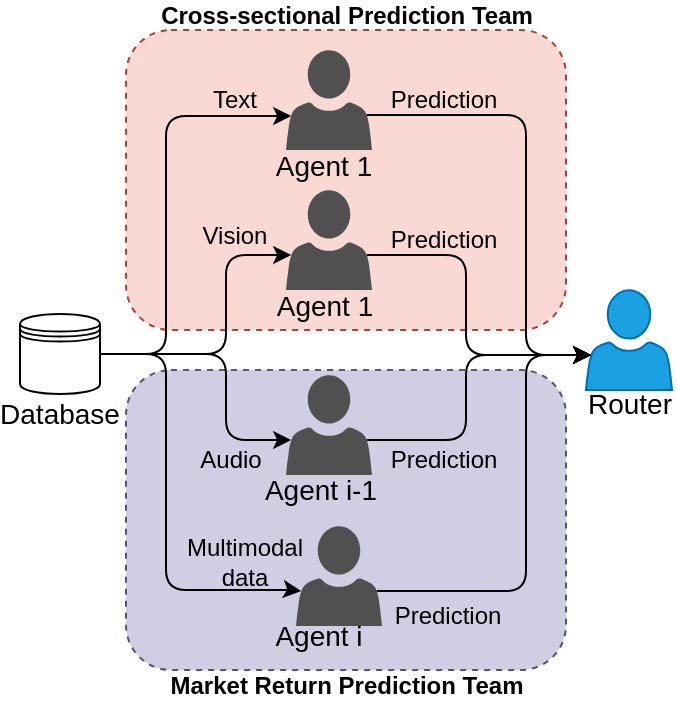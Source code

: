 <mxfile version="23.0.2" type="device">
  <diagram id="nPAHsuBVC_biOXkHt-TI" name="Page-1">
    <mxGraphModel dx="2462" dy="1056" grid="1" gridSize="10" guides="1" tooltips="1" connect="1" arrows="1" fold="1" page="1" pageScale="1" pageWidth="1400" pageHeight="700" math="0" shadow="0">
      <root>
        <mxCell id="0" />
        <mxCell id="1" parent="0" />
        <mxCell id="zbQwqUg-gE2fyg_XoSbR-26" value="" style="rounded=1;whiteSpace=wrap;html=1;fillColor=#d0cee2;strokeColor=#56517e;dashed=1;strokeWidth=1;" vertex="1" parent="1">
          <mxGeometry x="370" y="310" width="220" height="150" as="geometry" />
        </mxCell>
        <mxCell id="zbQwqUg-gE2fyg_XoSbR-27" value="Market Return Prediction Team" style="text;html=1;strokeColor=none;fillColor=none;align=center;verticalAlign=middle;whiteSpace=wrap;rounded=0;fontSize=12;fontStyle=1" vertex="1" parent="1">
          <mxGeometry x="383" y="460" width="195" height="15" as="geometry" />
        </mxCell>
        <mxCell id="zbQwqUg-gE2fyg_XoSbR-24" value="" style="rounded=1;whiteSpace=wrap;html=1;fillColor=#fad9d5;strokeColor=#ae4132;dashed=1;strokeWidth=1;" vertex="1" parent="1">
          <mxGeometry x="370" y="140" width="220" height="150" as="geometry" />
        </mxCell>
        <mxCell id="4uCfkH4DtkvcoPHmmcRs-1" value="" style="sketch=0;pointerEvents=1;shadow=0;dashed=0;html=1;strokeColor=none;labelPosition=center;verticalLabelPosition=bottom;verticalAlign=top;align=center;fillColor=#505050;shape=mxgraph.mscae.intune.account_portal" vertex="1" parent="1">
          <mxGeometry x="450" y="150" width="43" height="50" as="geometry" />
        </mxCell>
        <mxCell id="4uCfkH4DtkvcoPHmmcRs-2" value="" style="sketch=0;pointerEvents=1;shadow=0;dashed=0;html=1;strokeColor=none;labelPosition=center;verticalLabelPosition=bottom;verticalAlign=top;align=center;fillColor=#505050;shape=mxgraph.mscae.intune.account_portal" vertex="1" parent="1">
          <mxGeometry x="450" y="220" width="43" height="50" as="geometry" />
        </mxCell>
        <mxCell id="4uCfkH4DtkvcoPHmmcRs-3" value="" style="sketch=0;pointerEvents=1;shadow=0;dashed=0;html=1;strokeColor=none;labelPosition=center;verticalLabelPosition=bottom;verticalAlign=top;align=center;fillColor=#505050;shape=mxgraph.mscae.intune.account_portal" vertex="1" parent="1">
          <mxGeometry x="455" y="388" width="43" height="50" as="geometry" />
        </mxCell>
        <mxCell id="4uCfkH4DtkvcoPHmmcRs-4" value="Agent 1" style="text;html=1;strokeColor=none;fillColor=none;align=center;verticalAlign=middle;whiteSpace=wrap;rounded=0;fontSize=14;" vertex="1" parent="1">
          <mxGeometry x="434.12" y="207.5" width="70" as="geometry" />
        </mxCell>
        <mxCell id="4uCfkH4DtkvcoPHmmcRs-5" value="Agent 1" style="text;html=1;strokeColor=none;fillColor=none;align=center;verticalAlign=middle;whiteSpace=wrap;rounded=0;fontSize=14;" vertex="1" parent="1">
          <mxGeometry x="436.5" y="272.5" width="65.25" height="10" as="geometry" />
        </mxCell>
        <mxCell id="4uCfkH4DtkvcoPHmmcRs-6" value="Agent i" style="text;html=1;strokeColor=none;fillColor=none;align=center;verticalAlign=middle;whiteSpace=wrap;rounded=0;fontSize=14;" vertex="1" parent="1">
          <mxGeometry x="440.25" y="438" width="52.75" height="10" as="geometry" />
        </mxCell>
        <mxCell id="4uCfkH4DtkvcoPHmmcRs-7" value="" style="shape=datastore;whiteSpace=wrap;html=1;" vertex="1" parent="1">
          <mxGeometry x="317" y="282" width="40" height="40" as="geometry" />
        </mxCell>
        <mxCell id="4uCfkH4DtkvcoPHmmcRs-9" style="edgeStyle=orthogonalEdgeStyle;rounded=1;orthogonalLoop=1;jettySize=auto;html=1;exitX=1;exitY=0.5;exitDx=0;exitDy=0;entryX=0.06;entryY=0.65;entryDx=0;entryDy=0;entryPerimeter=0;curved=0;" edge="1" parent="1" source="4uCfkH4DtkvcoPHmmcRs-7" target="4uCfkH4DtkvcoPHmmcRs-1">
          <mxGeometry relative="1" as="geometry">
            <Array as="points">
              <mxPoint x="390" y="302" />
              <mxPoint x="390" y="183" />
              <mxPoint x="453" y="183" />
            </Array>
          </mxGeometry>
        </mxCell>
        <mxCell id="4uCfkH4DtkvcoPHmmcRs-10" style="edgeStyle=orthogonalEdgeStyle;rounded=1;orthogonalLoop=1;jettySize=auto;html=1;exitX=1;exitY=0.5;exitDx=0;exitDy=0;entryX=0.06;entryY=0.65;entryDx=0;entryDy=0;entryPerimeter=0;curved=0;" edge="1" parent="1" source="4uCfkH4DtkvcoPHmmcRs-7" target="4uCfkH4DtkvcoPHmmcRs-2">
          <mxGeometry relative="1" as="geometry">
            <Array as="points">
              <mxPoint x="420" y="302" />
              <mxPoint x="420" y="253" />
            </Array>
          </mxGeometry>
        </mxCell>
        <mxCell id="4uCfkH4DtkvcoPHmmcRs-11" style="edgeStyle=orthogonalEdgeStyle;rounded=1;orthogonalLoop=1;jettySize=auto;html=1;exitX=1;exitY=0.5;exitDx=0;exitDy=0;entryX=0.06;entryY=0.65;entryDx=0;entryDy=0;entryPerimeter=0;curved=0;" edge="1" parent="1" source="4uCfkH4DtkvcoPHmmcRs-7" target="4uCfkH4DtkvcoPHmmcRs-3">
          <mxGeometry relative="1" as="geometry">
            <Array as="points">
              <mxPoint x="390" y="302" />
              <mxPoint x="390" y="420" />
              <mxPoint x="453" y="420" />
            </Array>
          </mxGeometry>
        </mxCell>
        <mxCell id="4uCfkH4DtkvcoPHmmcRs-12" value="" style="sketch=0;pointerEvents=1;shadow=0;dashed=0;html=1;strokeColor=#006EAF;labelPosition=center;verticalLabelPosition=bottom;verticalAlign=top;align=center;fillColor=#1ba1e2;shape=mxgraph.mscae.intune.account_portal;fontColor=#ffffff;" vertex="1" parent="1">
          <mxGeometry x="600" y="270" width="43" height="50" as="geometry" />
        </mxCell>
        <mxCell id="4uCfkH4DtkvcoPHmmcRs-17" style="edgeStyle=orthogonalEdgeStyle;rounded=1;orthogonalLoop=1;jettySize=auto;html=1;exitX=0.94;exitY=0.65;exitDx=0;exitDy=0;exitPerimeter=0;entryX=0.06;entryY=0.65;entryDx=0;entryDy=0;entryPerimeter=0;curved=0;" edge="1" parent="1" source="4uCfkH4DtkvcoPHmmcRs-1" target="4uCfkH4DtkvcoPHmmcRs-12">
          <mxGeometry relative="1" as="geometry">
            <Array as="points">
              <mxPoint x="570" y="183" />
              <mxPoint x="570" y="303" />
            </Array>
          </mxGeometry>
        </mxCell>
        <mxCell id="4uCfkH4DtkvcoPHmmcRs-19" style="edgeStyle=orthogonalEdgeStyle;rounded=1;orthogonalLoop=1;jettySize=auto;html=1;exitX=0.94;exitY=0.65;exitDx=0;exitDy=0;exitPerimeter=0;entryX=0.06;entryY=0.65;entryDx=0;entryDy=0;entryPerimeter=0;curved=0;" edge="1" parent="1" source="4uCfkH4DtkvcoPHmmcRs-2" target="4uCfkH4DtkvcoPHmmcRs-12">
          <mxGeometry relative="1" as="geometry">
            <Array as="points">
              <mxPoint x="540" y="253" />
              <mxPoint x="540" y="303" />
            </Array>
          </mxGeometry>
        </mxCell>
        <mxCell id="4uCfkH4DtkvcoPHmmcRs-20" style="edgeStyle=orthogonalEdgeStyle;rounded=1;orthogonalLoop=1;jettySize=auto;html=1;exitX=0.94;exitY=0.65;exitDx=0;exitDy=0;exitPerimeter=0;entryX=0.06;entryY=0.65;entryDx=0;entryDy=0;entryPerimeter=0;curved=0;" edge="1" parent="1" source="4uCfkH4DtkvcoPHmmcRs-3" target="4uCfkH4DtkvcoPHmmcRs-12">
          <mxGeometry relative="1" as="geometry">
            <Array as="points">
              <mxPoint x="570" y="421" />
              <mxPoint x="570" y="303" />
            </Array>
          </mxGeometry>
        </mxCell>
        <mxCell id="4uCfkH4DtkvcoPHmmcRs-21" value="Router" style="text;html=1;strokeColor=none;fillColor=none;align=center;verticalAlign=middle;whiteSpace=wrap;rounded=0;fontSize=14;" vertex="1" parent="1">
          <mxGeometry x="598.75" y="322" width="45.5" height="10" as="geometry" />
        </mxCell>
        <mxCell id="4uCfkH4DtkvcoPHmmcRs-24" value="Database" style="text;html=1;strokeColor=none;fillColor=none;align=center;verticalAlign=middle;whiteSpace=wrap;rounded=0;fontSize=14;" vertex="1" parent="1">
          <mxGeometry x="307" y="322" width="60" height="20" as="geometry" />
        </mxCell>
        <mxCell id="4uCfkH4DtkvcoPHmmcRs-27" value="Text" style="text;html=1;strokeColor=none;fillColor=none;align=center;verticalAlign=middle;whiteSpace=wrap;rounded=0;fontSize=12;" vertex="1" parent="1">
          <mxGeometry x="411.5" y="167.5" width="25" height="15" as="geometry" />
        </mxCell>
        <mxCell id="4uCfkH4DtkvcoPHmmcRs-28" value="Vision" style="text;html=1;strokeColor=none;fillColor=none;align=center;verticalAlign=middle;whiteSpace=wrap;rounded=0;fontSize=12;" vertex="1" parent="1">
          <mxGeometry x="411.5" y="235" width="25" height="15" as="geometry" />
        </mxCell>
        <mxCell id="4uCfkH4DtkvcoPHmmcRs-29" value="Multimodal&lt;br style=&quot;font-size: 12px;&quot;&gt;data" style="text;html=1;strokeColor=none;fillColor=none;align=center;verticalAlign=middle;whiteSpace=wrap;rounded=0;fontSize=12;" vertex="1" parent="1">
          <mxGeometry x="409.75" y="398" width="38.5" height="15" as="geometry" />
        </mxCell>
        <mxCell id="r50jw1Dnq2g4zd5aawGc-7" value="Prediction" style="text;html=1;strokeColor=none;fillColor=none;align=center;verticalAlign=middle;whiteSpace=wrap;rounded=0;fontSize=12;" vertex="1" parent="1">
          <mxGeometry x="498" y="172.5" width="62" height="5" as="geometry" />
        </mxCell>
        <mxCell id="zbQwqUg-gE2fyg_XoSbR-18" value="" style="sketch=0;pointerEvents=1;shadow=0;dashed=0;html=1;strokeColor=none;labelPosition=center;verticalLabelPosition=bottom;verticalAlign=top;align=center;fillColor=#505050;shape=mxgraph.mscae.intune.account_portal" vertex="1" parent="1">
          <mxGeometry x="450" y="312.5" width="43" height="50" as="geometry" />
        </mxCell>
        <mxCell id="zbQwqUg-gE2fyg_XoSbR-19" value="Agent i-1" style="text;html=1;strokeColor=none;fillColor=none;align=center;verticalAlign=middle;whiteSpace=wrap;rounded=0;fontSize=14;" vertex="1" parent="1">
          <mxGeometry x="434.75" y="365" width="65.25" height="10" as="geometry" />
        </mxCell>
        <mxCell id="zbQwqUg-gE2fyg_XoSbR-20" value="Audio" style="text;html=1;strokeColor=none;fillColor=none;align=center;verticalAlign=middle;whiteSpace=wrap;rounded=0;fontSize=12;" vertex="1" parent="1">
          <mxGeometry x="409.75" y="347.5" width="25" height="15" as="geometry" />
        </mxCell>
        <mxCell id="zbQwqUg-gE2fyg_XoSbR-22" style="edgeStyle=orthogonalEdgeStyle;rounded=1;orthogonalLoop=1;jettySize=auto;html=1;exitX=1;exitY=0.5;exitDx=0;exitDy=0;entryX=0.06;entryY=0.65;entryDx=0;entryDy=0;entryPerimeter=0;curved=0;" edge="1" parent="1" source="4uCfkH4DtkvcoPHmmcRs-7" target="zbQwqUg-gE2fyg_XoSbR-18">
          <mxGeometry relative="1" as="geometry">
            <Array as="points">
              <mxPoint x="420" y="302" />
              <mxPoint x="420" y="345" />
            </Array>
          </mxGeometry>
        </mxCell>
        <mxCell id="zbQwqUg-gE2fyg_XoSbR-23" style="edgeStyle=orthogonalEdgeStyle;rounded=1;orthogonalLoop=1;jettySize=auto;html=1;exitX=0.94;exitY=0.65;exitDx=0;exitDy=0;exitPerimeter=0;entryX=0.06;entryY=0.65;entryDx=0;entryDy=0;entryPerimeter=0;curved=0;" edge="1" parent="1" source="zbQwqUg-gE2fyg_XoSbR-18" target="4uCfkH4DtkvcoPHmmcRs-12">
          <mxGeometry relative="1" as="geometry">
            <Array as="points">
              <mxPoint x="540" y="345" />
              <mxPoint x="540" y="303" />
            </Array>
          </mxGeometry>
        </mxCell>
        <mxCell id="zbQwqUg-gE2fyg_XoSbR-25" value="Cross-sectional Prediction Team" style="text;html=1;strokeColor=none;fillColor=none;align=center;verticalAlign=middle;whiteSpace=wrap;rounded=0;fontSize=12;fontStyle=1" vertex="1" parent="1">
          <mxGeometry x="383" y="125" width="195" height="15" as="geometry" />
        </mxCell>
        <mxCell id="zbQwqUg-gE2fyg_XoSbR-28" value="Prediction" style="text;html=1;strokeColor=none;fillColor=none;align=center;verticalAlign=middle;whiteSpace=wrap;rounded=0;fontSize=12;" vertex="1" parent="1">
          <mxGeometry x="498" y="242.5" width="62" height="5" as="geometry" />
        </mxCell>
        <mxCell id="zbQwqUg-gE2fyg_XoSbR-29" value="Prediction" style="text;html=1;strokeColor=none;fillColor=none;align=center;verticalAlign=middle;whiteSpace=wrap;rounded=0;fontSize=12;" vertex="1" parent="1">
          <mxGeometry x="498" y="352.5" width="62" height="5" as="geometry" />
        </mxCell>
        <mxCell id="zbQwqUg-gE2fyg_XoSbR-30" value="Prediction" style="text;html=1;strokeColor=none;fillColor=none;align=center;verticalAlign=middle;whiteSpace=wrap;rounded=0;fontSize=12;" vertex="1" parent="1">
          <mxGeometry x="500" y="430" width="62" height="5" as="geometry" />
        </mxCell>
      </root>
    </mxGraphModel>
  </diagram>
</mxfile>
